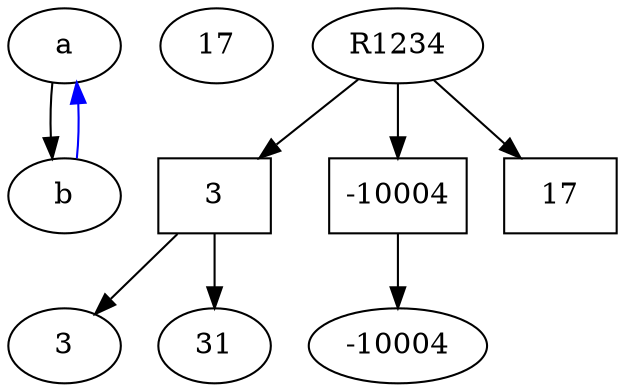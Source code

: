 // export as svg and view in browser to see tooltips
strict digraph { 
  a -> b
  a -> b
  b -> a [color=blue]
  R[label = 17] 
  R1234 -> { A, B, C }
  A -> { D, E }
  B -> { F }
  // min level nodes
  subgraph { 
    rank = same; 
      A[shape = box label = 3 
        tooltip = "riggle\ndiggle\ndumtree"]; 
      B[shape = box label = -10004]; 
      C[shape = box label = 17]; 
  } 
  //next max level nodes
  subgraph { 
    rank = same; 
      D[shape = ellipse label = 3 
        tooltip = "pig\nblart"]; 
      E[shape = ellipse label = 31]; 
      F[shape = ellipse label = -10004];
  }   
} 